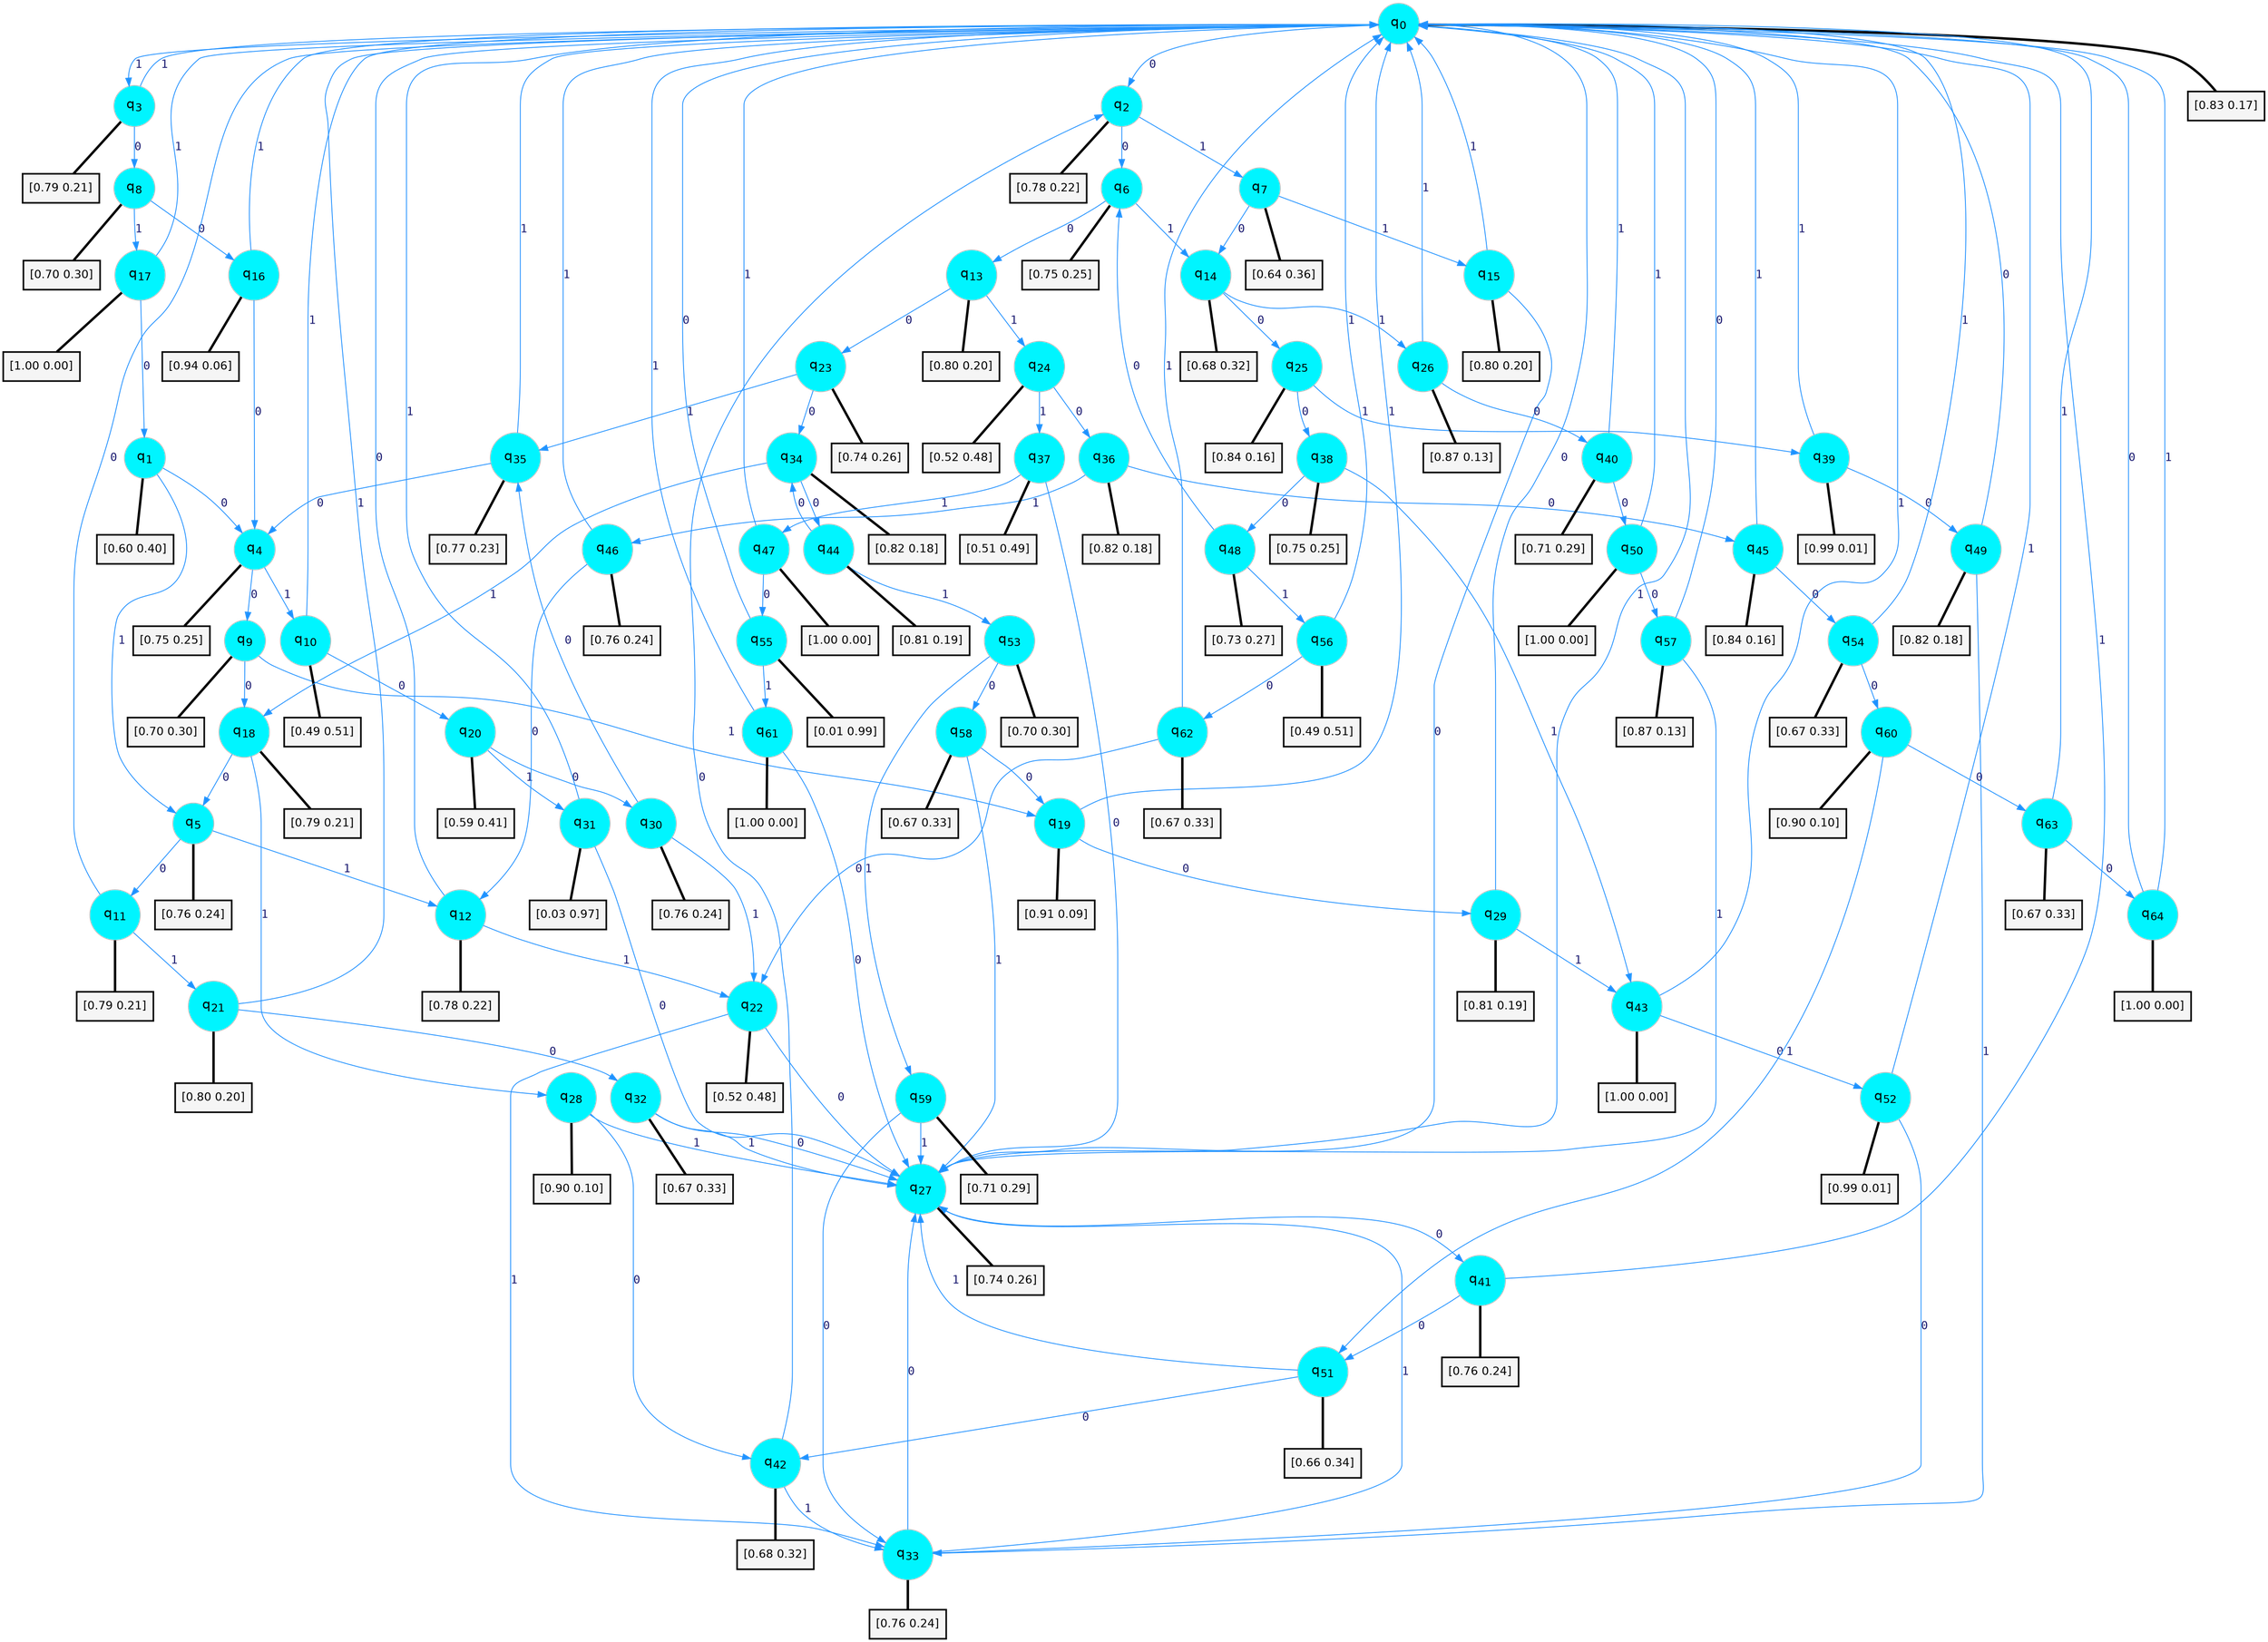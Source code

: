 digraph G {
graph [
bgcolor=transparent, dpi=300, rankdir=TD, size="40,25"];
node [
color=gray, fillcolor=turquoise1, fontcolor=black, fontname=Helvetica, fontsize=16, fontweight=bold, shape=circle, style=filled];
edge [
arrowsize=1, color=dodgerblue1, fontcolor=midnightblue, fontname=courier, fontweight=bold, penwidth=1, style=solid, weight=20];
0[label=<q<SUB>0</SUB>>];
1[label=<q<SUB>1</SUB>>];
2[label=<q<SUB>2</SUB>>];
3[label=<q<SUB>3</SUB>>];
4[label=<q<SUB>4</SUB>>];
5[label=<q<SUB>5</SUB>>];
6[label=<q<SUB>6</SUB>>];
7[label=<q<SUB>7</SUB>>];
8[label=<q<SUB>8</SUB>>];
9[label=<q<SUB>9</SUB>>];
10[label=<q<SUB>10</SUB>>];
11[label=<q<SUB>11</SUB>>];
12[label=<q<SUB>12</SUB>>];
13[label=<q<SUB>13</SUB>>];
14[label=<q<SUB>14</SUB>>];
15[label=<q<SUB>15</SUB>>];
16[label=<q<SUB>16</SUB>>];
17[label=<q<SUB>17</SUB>>];
18[label=<q<SUB>18</SUB>>];
19[label=<q<SUB>19</SUB>>];
20[label=<q<SUB>20</SUB>>];
21[label=<q<SUB>21</SUB>>];
22[label=<q<SUB>22</SUB>>];
23[label=<q<SUB>23</SUB>>];
24[label=<q<SUB>24</SUB>>];
25[label=<q<SUB>25</SUB>>];
26[label=<q<SUB>26</SUB>>];
27[label=<q<SUB>27</SUB>>];
28[label=<q<SUB>28</SUB>>];
29[label=<q<SUB>29</SUB>>];
30[label=<q<SUB>30</SUB>>];
31[label=<q<SUB>31</SUB>>];
32[label=<q<SUB>32</SUB>>];
33[label=<q<SUB>33</SUB>>];
34[label=<q<SUB>34</SUB>>];
35[label=<q<SUB>35</SUB>>];
36[label=<q<SUB>36</SUB>>];
37[label=<q<SUB>37</SUB>>];
38[label=<q<SUB>38</SUB>>];
39[label=<q<SUB>39</SUB>>];
40[label=<q<SUB>40</SUB>>];
41[label=<q<SUB>41</SUB>>];
42[label=<q<SUB>42</SUB>>];
43[label=<q<SUB>43</SUB>>];
44[label=<q<SUB>44</SUB>>];
45[label=<q<SUB>45</SUB>>];
46[label=<q<SUB>46</SUB>>];
47[label=<q<SUB>47</SUB>>];
48[label=<q<SUB>48</SUB>>];
49[label=<q<SUB>49</SUB>>];
50[label=<q<SUB>50</SUB>>];
51[label=<q<SUB>51</SUB>>];
52[label=<q<SUB>52</SUB>>];
53[label=<q<SUB>53</SUB>>];
54[label=<q<SUB>54</SUB>>];
55[label=<q<SUB>55</SUB>>];
56[label=<q<SUB>56</SUB>>];
57[label=<q<SUB>57</SUB>>];
58[label=<q<SUB>58</SUB>>];
59[label=<q<SUB>59</SUB>>];
60[label=<q<SUB>60</SUB>>];
61[label=<q<SUB>61</SUB>>];
62[label=<q<SUB>62</SUB>>];
63[label=<q<SUB>63</SUB>>];
64[label=<q<SUB>64</SUB>>];
65[label="[0.83 0.17]", shape=box,fontcolor=black, fontname=Helvetica, fontsize=14, penwidth=2, fillcolor=whitesmoke,color=black];
66[label="[0.60 0.40]", shape=box,fontcolor=black, fontname=Helvetica, fontsize=14, penwidth=2, fillcolor=whitesmoke,color=black];
67[label="[0.78 0.22]", shape=box,fontcolor=black, fontname=Helvetica, fontsize=14, penwidth=2, fillcolor=whitesmoke,color=black];
68[label="[0.79 0.21]", shape=box,fontcolor=black, fontname=Helvetica, fontsize=14, penwidth=2, fillcolor=whitesmoke,color=black];
69[label="[0.75 0.25]", shape=box,fontcolor=black, fontname=Helvetica, fontsize=14, penwidth=2, fillcolor=whitesmoke,color=black];
70[label="[0.76 0.24]", shape=box,fontcolor=black, fontname=Helvetica, fontsize=14, penwidth=2, fillcolor=whitesmoke,color=black];
71[label="[0.75 0.25]", shape=box,fontcolor=black, fontname=Helvetica, fontsize=14, penwidth=2, fillcolor=whitesmoke,color=black];
72[label="[0.64 0.36]", shape=box,fontcolor=black, fontname=Helvetica, fontsize=14, penwidth=2, fillcolor=whitesmoke,color=black];
73[label="[0.70 0.30]", shape=box,fontcolor=black, fontname=Helvetica, fontsize=14, penwidth=2, fillcolor=whitesmoke,color=black];
74[label="[0.70 0.30]", shape=box,fontcolor=black, fontname=Helvetica, fontsize=14, penwidth=2, fillcolor=whitesmoke,color=black];
75[label="[0.49 0.51]", shape=box,fontcolor=black, fontname=Helvetica, fontsize=14, penwidth=2, fillcolor=whitesmoke,color=black];
76[label="[0.79 0.21]", shape=box,fontcolor=black, fontname=Helvetica, fontsize=14, penwidth=2, fillcolor=whitesmoke,color=black];
77[label="[0.78 0.22]", shape=box,fontcolor=black, fontname=Helvetica, fontsize=14, penwidth=2, fillcolor=whitesmoke,color=black];
78[label="[0.80 0.20]", shape=box,fontcolor=black, fontname=Helvetica, fontsize=14, penwidth=2, fillcolor=whitesmoke,color=black];
79[label="[0.68 0.32]", shape=box,fontcolor=black, fontname=Helvetica, fontsize=14, penwidth=2, fillcolor=whitesmoke,color=black];
80[label="[0.80 0.20]", shape=box,fontcolor=black, fontname=Helvetica, fontsize=14, penwidth=2, fillcolor=whitesmoke,color=black];
81[label="[0.94 0.06]", shape=box,fontcolor=black, fontname=Helvetica, fontsize=14, penwidth=2, fillcolor=whitesmoke,color=black];
82[label="[1.00 0.00]", shape=box,fontcolor=black, fontname=Helvetica, fontsize=14, penwidth=2, fillcolor=whitesmoke,color=black];
83[label="[0.79 0.21]", shape=box,fontcolor=black, fontname=Helvetica, fontsize=14, penwidth=2, fillcolor=whitesmoke,color=black];
84[label="[0.91 0.09]", shape=box,fontcolor=black, fontname=Helvetica, fontsize=14, penwidth=2, fillcolor=whitesmoke,color=black];
85[label="[0.59 0.41]", shape=box,fontcolor=black, fontname=Helvetica, fontsize=14, penwidth=2, fillcolor=whitesmoke,color=black];
86[label="[0.80 0.20]", shape=box,fontcolor=black, fontname=Helvetica, fontsize=14, penwidth=2, fillcolor=whitesmoke,color=black];
87[label="[0.52 0.48]", shape=box,fontcolor=black, fontname=Helvetica, fontsize=14, penwidth=2, fillcolor=whitesmoke,color=black];
88[label="[0.74 0.26]", shape=box,fontcolor=black, fontname=Helvetica, fontsize=14, penwidth=2, fillcolor=whitesmoke,color=black];
89[label="[0.52 0.48]", shape=box,fontcolor=black, fontname=Helvetica, fontsize=14, penwidth=2, fillcolor=whitesmoke,color=black];
90[label="[0.84 0.16]", shape=box,fontcolor=black, fontname=Helvetica, fontsize=14, penwidth=2, fillcolor=whitesmoke,color=black];
91[label="[0.87 0.13]", shape=box,fontcolor=black, fontname=Helvetica, fontsize=14, penwidth=2, fillcolor=whitesmoke,color=black];
92[label="[0.74 0.26]", shape=box,fontcolor=black, fontname=Helvetica, fontsize=14, penwidth=2, fillcolor=whitesmoke,color=black];
93[label="[0.90 0.10]", shape=box,fontcolor=black, fontname=Helvetica, fontsize=14, penwidth=2, fillcolor=whitesmoke,color=black];
94[label="[0.81 0.19]", shape=box,fontcolor=black, fontname=Helvetica, fontsize=14, penwidth=2, fillcolor=whitesmoke,color=black];
95[label="[0.76 0.24]", shape=box,fontcolor=black, fontname=Helvetica, fontsize=14, penwidth=2, fillcolor=whitesmoke,color=black];
96[label="[0.03 0.97]", shape=box,fontcolor=black, fontname=Helvetica, fontsize=14, penwidth=2, fillcolor=whitesmoke,color=black];
97[label="[0.67 0.33]", shape=box,fontcolor=black, fontname=Helvetica, fontsize=14, penwidth=2, fillcolor=whitesmoke,color=black];
98[label="[0.76 0.24]", shape=box,fontcolor=black, fontname=Helvetica, fontsize=14, penwidth=2, fillcolor=whitesmoke,color=black];
99[label="[0.82 0.18]", shape=box,fontcolor=black, fontname=Helvetica, fontsize=14, penwidth=2, fillcolor=whitesmoke,color=black];
100[label="[0.77 0.23]", shape=box,fontcolor=black, fontname=Helvetica, fontsize=14, penwidth=2, fillcolor=whitesmoke,color=black];
101[label="[0.82 0.18]", shape=box,fontcolor=black, fontname=Helvetica, fontsize=14, penwidth=2, fillcolor=whitesmoke,color=black];
102[label="[0.51 0.49]", shape=box,fontcolor=black, fontname=Helvetica, fontsize=14, penwidth=2, fillcolor=whitesmoke,color=black];
103[label="[0.75 0.25]", shape=box,fontcolor=black, fontname=Helvetica, fontsize=14, penwidth=2, fillcolor=whitesmoke,color=black];
104[label="[0.99 0.01]", shape=box,fontcolor=black, fontname=Helvetica, fontsize=14, penwidth=2, fillcolor=whitesmoke,color=black];
105[label="[0.71 0.29]", shape=box,fontcolor=black, fontname=Helvetica, fontsize=14, penwidth=2, fillcolor=whitesmoke,color=black];
106[label="[0.76 0.24]", shape=box,fontcolor=black, fontname=Helvetica, fontsize=14, penwidth=2, fillcolor=whitesmoke,color=black];
107[label="[0.68 0.32]", shape=box,fontcolor=black, fontname=Helvetica, fontsize=14, penwidth=2, fillcolor=whitesmoke,color=black];
108[label="[1.00 0.00]", shape=box,fontcolor=black, fontname=Helvetica, fontsize=14, penwidth=2, fillcolor=whitesmoke,color=black];
109[label="[0.81 0.19]", shape=box,fontcolor=black, fontname=Helvetica, fontsize=14, penwidth=2, fillcolor=whitesmoke,color=black];
110[label="[0.84 0.16]", shape=box,fontcolor=black, fontname=Helvetica, fontsize=14, penwidth=2, fillcolor=whitesmoke,color=black];
111[label="[0.76 0.24]", shape=box,fontcolor=black, fontname=Helvetica, fontsize=14, penwidth=2, fillcolor=whitesmoke,color=black];
112[label="[1.00 0.00]", shape=box,fontcolor=black, fontname=Helvetica, fontsize=14, penwidth=2, fillcolor=whitesmoke,color=black];
113[label="[0.73 0.27]", shape=box,fontcolor=black, fontname=Helvetica, fontsize=14, penwidth=2, fillcolor=whitesmoke,color=black];
114[label="[0.82 0.18]", shape=box,fontcolor=black, fontname=Helvetica, fontsize=14, penwidth=2, fillcolor=whitesmoke,color=black];
115[label="[1.00 0.00]", shape=box,fontcolor=black, fontname=Helvetica, fontsize=14, penwidth=2, fillcolor=whitesmoke,color=black];
116[label="[0.66 0.34]", shape=box,fontcolor=black, fontname=Helvetica, fontsize=14, penwidth=2, fillcolor=whitesmoke,color=black];
117[label="[0.99 0.01]", shape=box,fontcolor=black, fontname=Helvetica, fontsize=14, penwidth=2, fillcolor=whitesmoke,color=black];
118[label="[0.70 0.30]", shape=box,fontcolor=black, fontname=Helvetica, fontsize=14, penwidth=2, fillcolor=whitesmoke,color=black];
119[label="[0.67 0.33]", shape=box,fontcolor=black, fontname=Helvetica, fontsize=14, penwidth=2, fillcolor=whitesmoke,color=black];
120[label="[0.01 0.99]", shape=box,fontcolor=black, fontname=Helvetica, fontsize=14, penwidth=2, fillcolor=whitesmoke,color=black];
121[label="[0.49 0.51]", shape=box,fontcolor=black, fontname=Helvetica, fontsize=14, penwidth=2, fillcolor=whitesmoke,color=black];
122[label="[0.87 0.13]", shape=box,fontcolor=black, fontname=Helvetica, fontsize=14, penwidth=2, fillcolor=whitesmoke,color=black];
123[label="[0.67 0.33]", shape=box,fontcolor=black, fontname=Helvetica, fontsize=14, penwidth=2, fillcolor=whitesmoke,color=black];
124[label="[0.71 0.29]", shape=box,fontcolor=black, fontname=Helvetica, fontsize=14, penwidth=2, fillcolor=whitesmoke,color=black];
125[label="[0.90 0.10]", shape=box,fontcolor=black, fontname=Helvetica, fontsize=14, penwidth=2, fillcolor=whitesmoke,color=black];
126[label="[1.00 0.00]", shape=box,fontcolor=black, fontname=Helvetica, fontsize=14, penwidth=2, fillcolor=whitesmoke,color=black];
127[label="[0.67 0.33]", shape=box,fontcolor=black, fontname=Helvetica, fontsize=14, penwidth=2, fillcolor=whitesmoke,color=black];
128[label="[0.67 0.33]", shape=box,fontcolor=black, fontname=Helvetica, fontsize=14, penwidth=2, fillcolor=whitesmoke,color=black];
129[label="[1.00 0.00]", shape=box,fontcolor=black, fontname=Helvetica, fontsize=14, penwidth=2, fillcolor=whitesmoke,color=black];
0->2 [label=0];
0->3 [label=1];
0->65 [arrowhead=none, penwidth=3,color=black];
1->4 [label=0];
1->5 [label=1];
1->66 [arrowhead=none, penwidth=3,color=black];
2->6 [label=0];
2->7 [label=1];
2->67 [arrowhead=none, penwidth=3,color=black];
3->8 [label=0];
3->0 [label=1];
3->68 [arrowhead=none, penwidth=3,color=black];
4->9 [label=0];
4->10 [label=1];
4->69 [arrowhead=none, penwidth=3,color=black];
5->11 [label=0];
5->12 [label=1];
5->70 [arrowhead=none, penwidth=3,color=black];
6->13 [label=0];
6->14 [label=1];
6->71 [arrowhead=none, penwidth=3,color=black];
7->14 [label=0];
7->15 [label=1];
7->72 [arrowhead=none, penwidth=3,color=black];
8->16 [label=0];
8->17 [label=1];
8->73 [arrowhead=none, penwidth=3,color=black];
9->18 [label=0];
9->19 [label=1];
9->74 [arrowhead=none, penwidth=3,color=black];
10->20 [label=0];
10->0 [label=1];
10->75 [arrowhead=none, penwidth=3,color=black];
11->0 [label=0];
11->21 [label=1];
11->76 [arrowhead=none, penwidth=3,color=black];
12->0 [label=0];
12->22 [label=1];
12->77 [arrowhead=none, penwidth=3,color=black];
13->23 [label=0];
13->24 [label=1];
13->78 [arrowhead=none, penwidth=3,color=black];
14->25 [label=0];
14->26 [label=1];
14->79 [arrowhead=none, penwidth=3,color=black];
15->27 [label=0];
15->0 [label=1];
15->80 [arrowhead=none, penwidth=3,color=black];
16->4 [label=0];
16->0 [label=1];
16->81 [arrowhead=none, penwidth=3,color=black];
17->1 [label=0];
17->0 [label=1];
17->82 [arrowhead=none, penwidth=3,color=black];
18->5 [label=0];
18->28 [label=1];
18->83 [arrowhead=none, penwidth=3,color=black];
19->29 [label=0];
19->0 [label=1];
19->84 [arrowhead=none, penwidth=3,color=black];
20->30 [label=0];
20->31 [label=1];
20->85 [arrowhead=none, penwidth=3,color=black];
21->32 [label=0];
21->0 [label=1];
21->86 [arrowhead=none, penwidth=3,color=black];
22->27 [label=0];
22->33 [label=1];
22->87 [arrowhead=none, penwidth=3,color=black];
23->34 [label=0];
23->35 [label=1];
23->88 [arrowhead=none, penwidth=3,color=black];
24->36 [label=0];
24->37 [label=1];
24->89 [arrowhead=none, penwidth=3,color=black];
25->38 [label=0];
25->39 [label=1];
25->90 [arrowhead=none, penwidth=3,color=black];
26->40 [label=0];
26->0 [label=1];
26->91 [arrowhead=none, penwidth=3,color=black];
27->41 [label=0];
27->0 [label=1];
27->92 [arrowhead=none, penwidth=3,color=black];
28->42 [label=0];
28->27 [label=1];
28->93 [arrowhead=none, penwidth=3,color=black];
29->0 [label=0];
29->43 [label=1];
29->94 [arrowhead=none, penwidth=3,color=black];
30->35 [label=0];
30->22 [label=1];
30->95 [arrowhead=none, penwidth=3,color=black];
31->27 [label=0];
31->0 [label=1];
31->96 [arrowhead=none, penwidth=3,color=black];
32->27 [label=0];
32->27 [label=1];
32->97 [arrowhead=none, penwidth=3,color=black];
33->27 [label=0];
33->27 [label=1];
33->98 [arrowhead=none, penwidth=3,color=black];
34->44 [label=0];
34->18 [label=1];
34->99 [arrowhead=none, penwidth=3,color=black];
35->4 [label=0];
35->0 [label=1];
35->100 [arrowhead=none, penwidth=3,color=black];
36->45 [label=0];
36->46 [label=1];
36->101 [arrowhead=none, penwidth=3,color=black];
37->27 [label=0];
37->47 [label=1];
37->102 [arrowhead=none, penwidth=3,color=black];
38->48 [label=0];
38->43 [label=1];
38->103 [arrowhead=none, penwidth=3,color=black];
39->49 [label=0];
39->0 [label=1];
39->104 [arrowhead=none, penwidth=3,color=black];
40->50 [label=0];
40->0 [label=1];
40->105 [arrowhead=none, penwidth=3,color=black];
41->51 [label=0];
41->0 [label=1];
41->106 [arrowhead=none, penwidth=3,color=black];
42->2 [label=0];
42->33 [label=1];
42->107 [arrowhead=none, penwidth=3,color=black];
43->52 [label=0];
43->0 [label=1];
43->108 [arrowhead=none, penwidth=3,color=black];
44->34 [label=0];
44->53 [label=1];
44->109 [arrowhead=none, penwidth=3,color=black];
45->54 [label=0];
45->0 [label=1];
45->110 [arrowhead=none, penwidth=3,color=black];
46->12 [label=0];
46->0 [label=1];
46->111 [arrowhead=none, penwidth=3,color=black];
47->55 [label=0];
47->0 [label=1];
47->112 [arrowhead=none, penwidth=3,color=black];
48->6 [label=0];
48->56 [label=1];
48->113 [arrowhead=none, penwidth=3,color=black];
49->0 [label=0];
49->33 [label=1];
49->114 [arrowhead=none, penwidth=3,color=black];
50->57 [label=0];
50->0 [label=1];
50->115 [arrowhead=none, penwidth=3,color=black];
51->42 [label=0];
51->27 [label=1];
51->116 [arrowhead=none, penwidth=3,color=black];
52->33 [label=0];
52->0 [label=1];
52->117 [arrowhead=none, penwidth=3,color=black];
53->58 [label=0];
53->59 [label=1];
53->118 [arrowhead=none, penwidth=3,color=black];
54->60 [label=0];
54->0 [label=1];
54->119 [arrowhead=none, penwidth=3,color=black];
55->0 [label=0];
55->61 [label=1];
55->120 [arrowhead=none, penwidth=3,color=black];
56->62 [label=0];
56->0 [label=1];
56->121 [arrowhead=none, penwidth=3,color=black];
57->0 [label=0];
57->27 [label=1];
57->122 [arrowhead=none, penwidth=3,color=black];
58->19 [label=0];
58->27 [label=1];
58->123 [arrowhead=none, penwidth=3,color=black];
59->33 [label=0];
59->27 [label=1];
59->124 [arrowhead=none, penwidth=3,color=black];
60->63 [label=0];
60->51 [label=1];
60->125 [arrowhead=none, penwidth=3,color=black];
61->27 [label=0];
61->0 [label=1];
61->126 [arrowhead=none, penwidth=3,color=black];
62->22 [label=0];
62->0 [label=1];
62->127 [arrowhead=none, penwidth=3,color=black];
63->64 [label=0];
63->0 [label=1];
63->128 [arrowhead=none, penwidth=3,color=black];
64->0 [label=0];
64->0 [label=1];
64->129 [arrowhead=none, penwidth=3,color=black];
}
